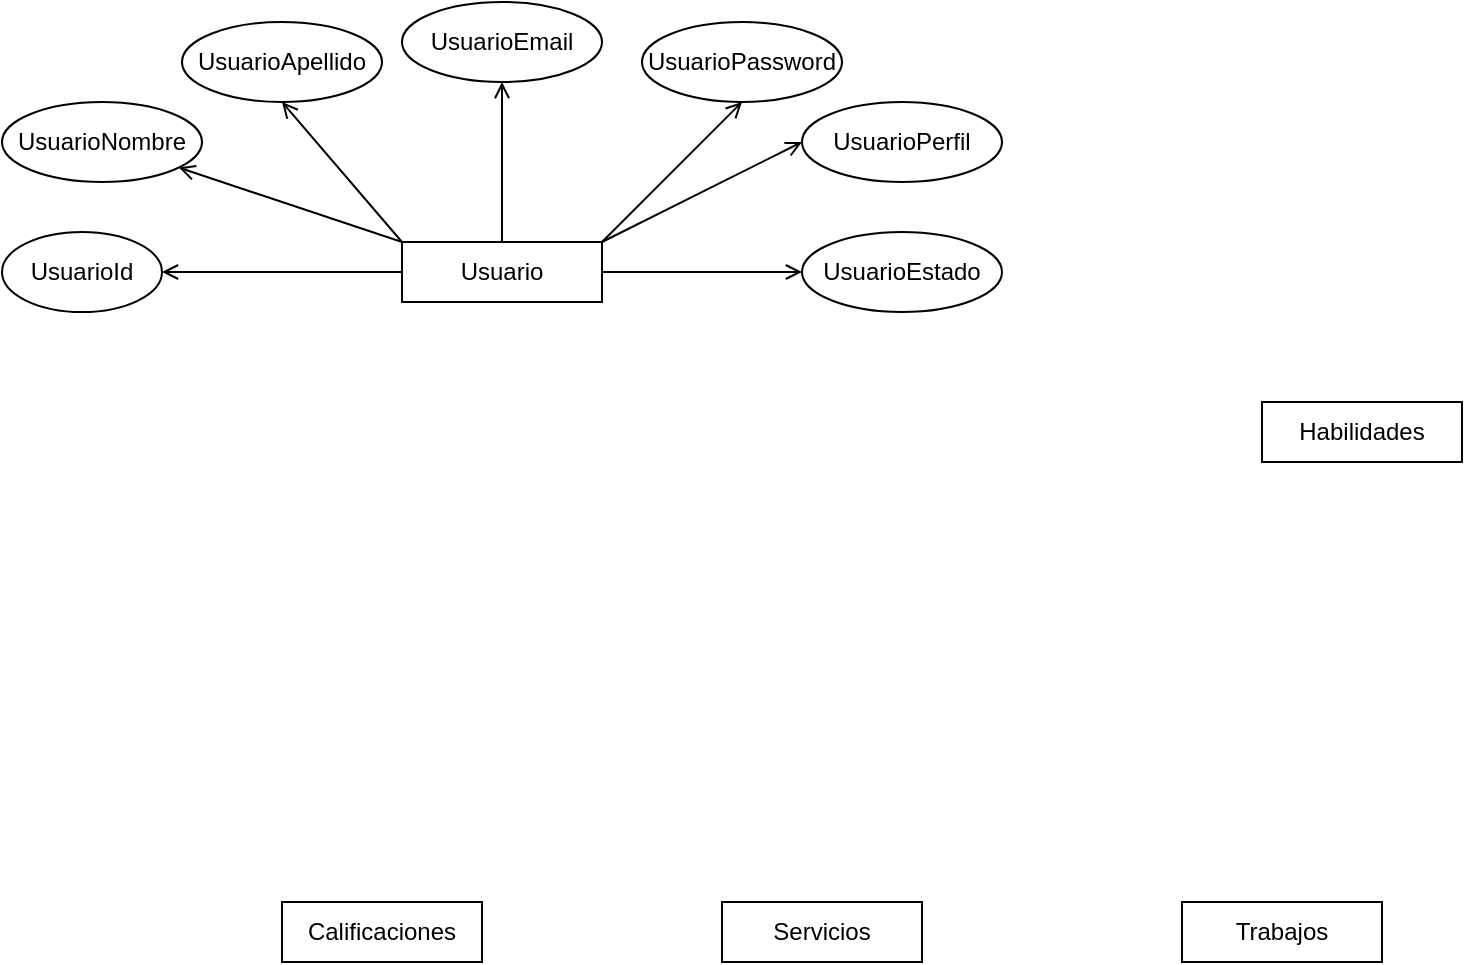 <mxfile version="21.7.5" type="device">
  <diagram name="Página-1" id="dCBb7qXDHD5JA6FClWpg">
    <mxGraphModel dx="1036" dy="606" grid="1" gridSize="10" guides="1" tooltips="1" connect="1" arrows="1" fold="1" page="1" pageScale="1" pageWidth="827" pageHeight="1169" math="0" shadow="0">
      <root>
        <mxCell id="0" />
        <mxCell id="1" parent="0" />
        <mxCell id="fkLgeGS38CAxSqiA1j8_-1" value="Usuario" style="rounded=0;whiteSpace=wrap;html=1;" parent="1" vertex="1">
          <mxGeometry x="230" y="180" width="100" height="30" as="geometry" />
        </mxCell>
        <mxCell id="fkLgeGS38CAxSqiA1j8_-2" value="Habilidades" style="rounded=0;whiteSpace=wrap;html=1;" parent="1" vertex="1">
          <mxGeometry x="660" y="260" width="100" height="30" as="geometry" />
        </mxCell>
        <mxCell id="fkLgeGS38CAxSqiA1j8_-3" value="Servicios" style="rounded=0;whiteSpace=wrap;html=1;" parent="1" vertex="1">
          <mxGeometry x="390" y="510" width="100" height="30" as="geometry" />
        </mxCell>
        <mxCell id="fkLgeGS38CAxSqiA1j8_-4" value="Trabajos" style="rounded=0;whiteSpace=wrap;html=1;" parent="1" vertex="1">
          <mxGeometry x="620" y="510" width="100" height="30" as="geometry" />
        </mxCell>
        <mxCell id="fkLgeGS38CAxSqiA1j8_-5" value="Calificaciones" style="rounded=0;whiteSpace=wrap;html=1;" parent="1" vertex="1">
          <mxGeometry x="170" y="510" width="100" height="30" as="geometry" />
        </mxCell>
        <mxCell id="fkLgeGS38CAxSqiA1j8_-6" value="UsuarioId" style="ellipse;whiteSpace=wrap;html=1;" parent="1" vertex="1">
          <mxGeometry x="30" y="175" width="80" height="40" as="geometry" />
        </mxCell>
        <mxCell id="fkLgeGS38CAxSqiA1j8_-7" value="UsuarioNombre" style="ellipse;whiteSpace=wrap;html=1;" parent="1" vertex="1">
          <mxGeometry x="30" y="110" width="100" height="40" as="geometry" />
        </mxCell>
        <mxCell id="fkLgeGS38CAxSqiA1j8_-8" value="UsuarioApellido" style="ellipse;whiteSpace=wrap;html=1;" parent="1" vertex="1">
          <mxGeometry x="120" y="70" width="100" height="40" as="geometry" />
        </mxCell>
        <mxCell id="fkLgeGS38CAxSqiA1j8_-9" value="UsuarioEmail" style="ellipse;whiteSpace=wrap;html=1;" parent="1" vertex="1">
          <mxGeometry x="230" y="60" width="100" height="40" as="geometry" />
        </mxCell>
        <mxCell id="fkLgeGS38CAxSqiA1j8_-10" value="UsuarioPassword" style="ellipse;whiteSpace=wrap;html=1;" parent="1" vertex="1">
          <mxGeometry x="350" y="70" width="100" height="40" as="geometry" />
        </mxCell>
        <mxCell id="fkLgeGS38CAxSqiA1j8_-11" value="" style="endArrow=open;endFill=1;endSize=6;html=1;rounded=0;entryX=1;entryY=0.5;entryDx=0;entryDy=0;exitX=0;exitY=0.5;exitDx=0;exitDy=0;jumpSize=2;startSize=2;" parent="1" source="fkLgeGS38CAxSqiA1j8_-1" target="fkLgeGS38CAxSqiA1j8_-6" edge="1">
          <mxGeometry width="160" relative="1" as="geometry">
            <mxPoint x="210" y="270" as="sourcePoint" />
            <mxPoint x="370" y="270" as="targetPoint" />
          </mxGeometry>
        </mxCell>
        <mxCell id="fkLgeGS38CAxSqiA1j8_-13" value="" style="endArrow=open;endFill=1;endSize=6;html=1;rounded=0;exitX=0;exitY=0;exitDx=0;exitDy=0;jumpSize=2;startSize=2;" parent="1" source="fkLgeGS38CAxSqiA1j8_-1" target="fkLgeGS38CAxSqiA1j8_-7" edge="1">
          <mxGeometry width="160" relative="1" as="geometry">
            <mxPoint x="240" y="190" as="sourcePoint" />
            <mxPoint x="78" y="114" as="targetPoint" />
          </mxGeometry>
        </mxCell>
        <mxCell id="fkLgeGS38CAxSqiA1j8_-14" value="" style="endArrow=open;endFill=1;endSize=6;html=1;rounded=0;exitX=0;exitY=0;exitDx=0;exitDy=0;jumpSize=2;startSize=2;entryX=0.5;entryY=1;entryDx=0;entryDy=0;" parent="1" source="fkLgeGS38CAxSqiA1j8_-1" target="fkLgeGS38CAxSqiA1j8_-8" edge="1">
          <mxGeometry width="160" relative="1" as="geometry">
            <mxPoint x="240" y="190" as="sourcePoint" />
            <mxPoint x="183" y="109" as="targetPoint" />
          </mxGeometry>
        </mxCell>
        <mxCell id="fkLgeGS38CAxSqiA1j8_-15" value="" style="endArrow=open;endFill=1;endSize=6;html=1;rounded=0;exitX=0.5;exitY=0;exitDx=0;exitDy=0;jumpSize=2;startSize=2;entryX=0.5;entryY=1;entryDx=0;entryDy=0;" parent="1" source="fkLgeGS38CAxSqiA1j8_-1" target="fkLgeGS38CAxSqiA1j8_-9" edge="1">
          <mxGeometry width="160" relative="1" as="geometry">
            <mxPoint x="250" y="200" as="sourcePoint" />
            <mxPoint x="193" y="119" as="targetPoint" />
          </mxGeometry>
        </mxCell>
        <mxCell id="fkLgeGS38CAxSqiA1j8_-16" value="" style="endArrow=open;endFill=1;endSize=6;html=1;rounded=0;exitX=1;exitY=0;exitDx=0;exitDy=0;jumpSize=2;startSize=2;entryX=0.5;entryY=1;entryDx=0;entryDy=0;" parent="1" source="fkLgeGS38CAxSqiA1j8_-1" target="fkLgeGS38CAxSqiA1j8_-10" edge="1">
          <mxGeometry width="160" relative="1" as="geometry">
            <mxPoint x="260" y="210" as="sourcePoint" />
            <mxPoint x="203" y="129" as="targetPoint" />
          </mxGeometry>
        </mxCell>
        <mxCell id="P0SG7qmI_SmNN2Gdgl_s-1" value="UsuarioPerfil" style="ellipse;whiteSpace=wrap;html=1;" vertex="1" parent="1">
          <mxGeometry x="430" y="110" width="100" height="40" as="geometry" />
        </mxCell>
        <mxCell id="P0SG7qmI_SmNN2Gdgl_s-2" value="" style="endArrow=open;endFill=1;endSize=6;html=1;rounded=0;exitX=1;exitY=0;exitDx=0;exitDy=0;jumpSize=2;startSize=2;entryX=0;entryY=0.5;entryDx=0;entryDy=0;" edge="1" parent="1" source="fkLgeGS38CAxSqiA1j8_-1" target="P0SG7qmI_SmNN2Gdgl_s-1">
          <mxGeometry width="160" relative="1" as="geometry">
            <mxPoint x="340" y="190" as="sourcePoint" />
            <mxPoint x="410" y="120" as="targetPoint" />
          </mxGeometry>
        </mxCell>
        <mxCell id="P0SG7qmI_SmNN2Gdgl_s-3" value="UsuarioEstado" style="ellipse;whiteSpace=wrap;html=1;" vertex="1" parent="1">
          <mxGeometry x="430" y="175" width="100" height="40" as="geometry" />
        </mxCell>
        <mxCell id="P0SG7qmI_SmNN2Gdgl_s-4" value="" style="endArrow=open;endFill=1;endSize=6;html=1;rounded=0;exitX=1;exitY=0.5;exitDx=0;exitDy=0;jumpSize=2;startSize=2;entryX=0;entryY=0.5;entryDx=0;entryDy=0;" edge="1" parent="1" source="fkLgeGS38CAxSqiA1j8_-1" target="P0SG7qmI_SmNN2Gdgl_s-3">
          <mxGeometry width="160" relative="1" as="geometry">
            <mxPoint x="340" y="190" as="sourcePoint" />
            <mxPoint x="440" y="140" as="targetPoint" />
          </mxGeometry>
        </mxCell>
      </root>
    </mxGraphModel>
  </diagram>
</mxfile>
